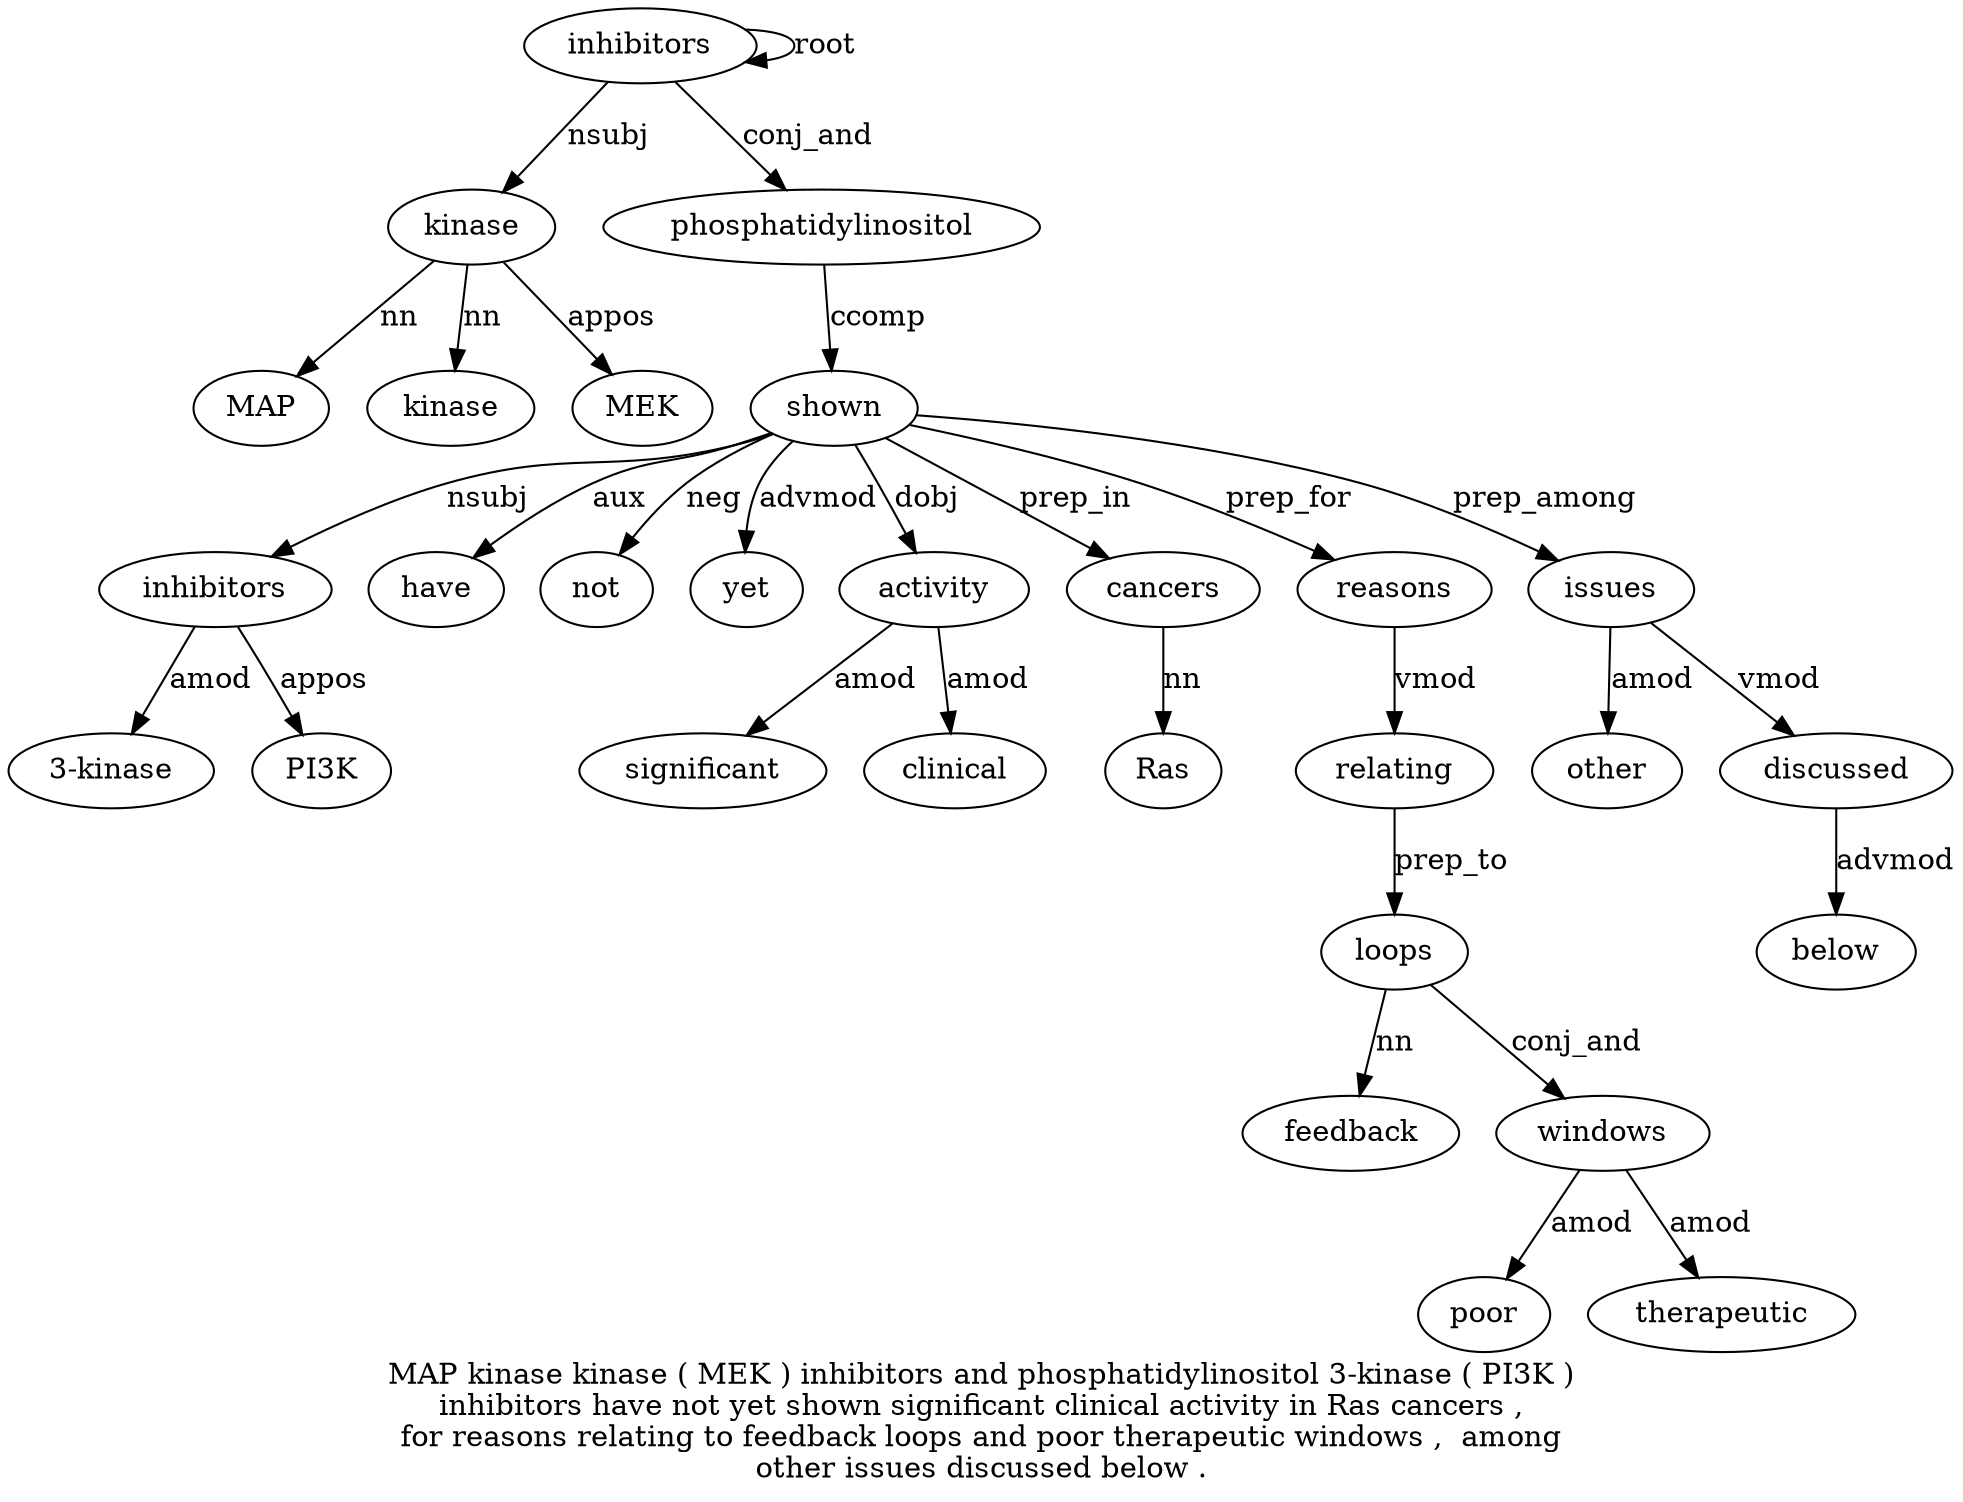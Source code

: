 digraph "MAP kinase kinase ( MEK ) inhibitors and phosphatidylinositol 3-kinase ( PI3K ) inhibitors have not yet shown significant clinical activity in Ras cancers ,  for reasons relating to feedback loops and poor therapeutic windows ,  among other issues discussed below ." {
label="MAP kinase kinase ( MEK ) inhibitors and phosphatidylinositol 3-kinase ( PI3K )
inhibitors have not yet shown significant clinical activity in Ras cancers ,
for reasons relating to feedback loops and poor therapeutic windows ,  among
other issues discussed below .";
kinase3 [style=filled, fillcolor=white, label=kinase];
MAP1 [style=filled, fillcolor=white, label=MAP];
kinase3 -> MAP1  [label=nn];
kinase2 [style=filled, fillcolor=white, label=kinase];
kinase3 -> kinase2  [label=nn];
inhibitors7 [style=filled, fillcolor=white, label=inhibitors];
inhibitors7 -> kinase3  [label=nsubj];
MEK5 [style=filled, fillcolor=white, label=MEK];
kinase3 -> MEK5  [label=appos];
inhibitors7 -> inhibitors7  [label=root];
phosphatidylinositol9 [style=filled, fillcolor=white, label=phosphatidylinositol];
inhibitors7 -> phosphatidylinositol9  [label=conj_and];
inhibitors14 [style=filled, fillcolor=white, label=inhibitors];
"3-kinase10" [style=filled, fillcolor=white, label="3-kinase"];
inhibitors14 -> "3-kinase10"  [label=amod];
PI3K12 [style=filled, fillcolor=white, label=PI3K];
inhibitors14 -> PI3K12  [label=appos];
shown18 [style=filled, fillcolor=white, label=shown];
shown18 -> inhibitors14  [label=nsubj];
have15 [style=filled, fillcolor=white, label=have];
shown18 -> have15  [label=aux];
not16 [style=filled, fillcolor=white, label=not];
shown18 -> not16  [label=neg];
yet17 [style=filled, fillcolor=white, label=yet];
shown18 -> yet17  [label=advmod];
phosphatidylinositol9 -> shown18  [label=ccomp];
activity21 [style=filled, fillcolor=white, label=activity];
significant19 [style=filled, fillcolor=white, label=significant];
activity21 -> significant19  [label=amod];
clinical20 [style=filled, fillcolor=white, label=clinical];
activity21 -> clinical20  [label=amod];
shown18 -> activity21  [label=dobj];
cancers24 [style=filled, fillcolor=white, label=cancers];
Ras23 [style=filled, fillcolor=white, label=Ras];
cancers24 -> Ras23  [label=nn];
shown18 -> cancers24  [label=prep_in];
reasons27 [style=filled, fillcolor=white, label=reasons];
shown18 -> reasons27  [label=prep_for];
relating28 [style=filled, fillcolor=white, label=relating];
reasons27 -> relating28  [label=vmod];
loops31 [style=filled, fillcolor=white, label=loops];
feedback30 [style=filled, fillcolor=white, label=feedback];
loops31 -> feedback30  [label=nn];
relating28 -> loops31  [label=prep_to];
windows35 [style=filled, fillcolor=white, label=windows];
poor33 [style=filled, fillcolor=white, label=poor];
windows35 -> poor33  [label=amod];
therapeutic34 [style=filled, fillcolor=white, label=therapeutic];
windows35 -> therapeutic34  [label=amod];
loops31 -> windows35  [label=conj_and];
issues39 [style=filled, fillcolor=white, label=issues];
other38 [style=filled, fillcolor=white, label=other];
issues39 -> other38  [label=amod];
shown18 -> issues39  [label=prep_among];
discussed40 [style=filled, fillcolor=white, label=discussed];
issues39 -> discussed40  [label=vmod];
below41 [style=filled, fillcolor=white, label=below];
discussed40 -> below41  [label=advmod];
}
